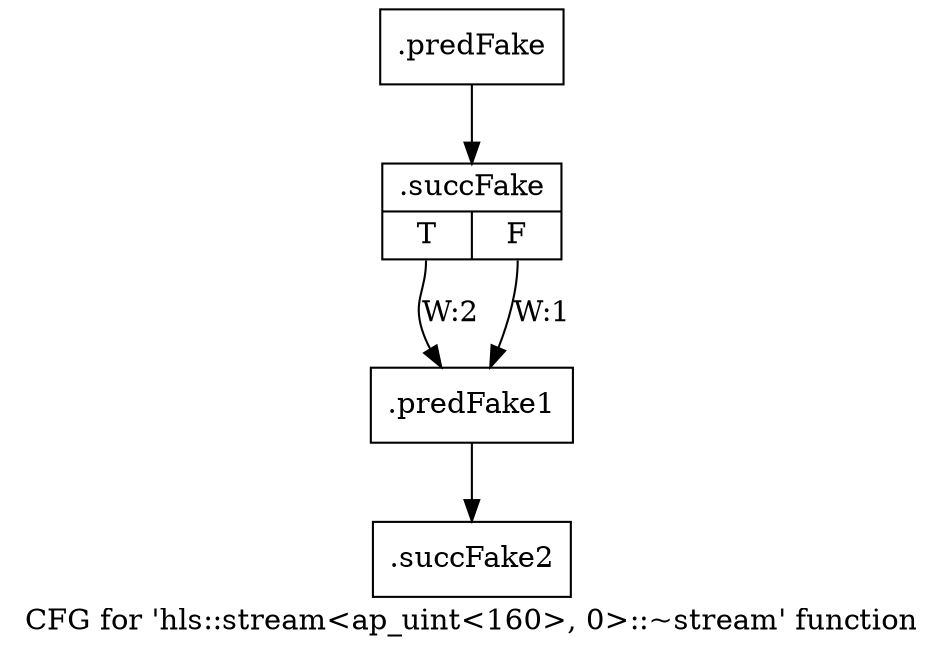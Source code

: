 digraph "CFG for 'hls::stream\<ap_uint\<160\>, 0\>::~stream' function" {
	label="CFG for 'hls::stream\<ap_uint\<160\>, 0\>::~stream' function";

	Node0x5bde9a0 [shape=record,filename="",linenumber="",label="{.predFake}"];
	Node0x5bde9a0 -> Node0x61380d0[ callList="" memoryops="" filename="/mnt/xilinx/Vitis_HLS/2021.2/include/hls_stream_thread_unsafe.h" execusionnum="1"];
	Node0x61380d0 [shape=record,filename="/mnt/xilinx/Vitis_HLS/2021.2/include/hls_stream_thread_unsafe.h",linenumber="335",label="{.succFake|{<s0>T|<s1>F}}"];
	Node0x61380d0:s0 -> Node0x5bdfa10[label="W:2"];
	Node0x61380d0:s1 -> Node0x5bdfa10[label="W:1" callList="" memoryops="" filename="/mnt/xilinx/Vitis_HLS/2021.2/include/hls_stream_thread_unsafe.h" execusionnum="0"];
	Node0x5bdfa10 [shape=record,filename="/mnt/xilinx/Vitis_HLS/2021.2/include/hls_stream_thread_unsafe.h",linenumber="343",label="{.predFake1}"];
	Node0x5bdfa10 -> Node0x61393b0[ callList="" memoryops="" filename="/mnt/xilinx/Vitis_HLS/2021.2/include/hls_stream_thread_unsafe.h" execusionnum="1"];
	Node0x61393b0 [shape=record,filename="/mnt/xilinx/Vitis_HLS/2021.2/include/hls_stream_thread_unsafe.h",linenumber="343",label="{.succFake2}"];
}
